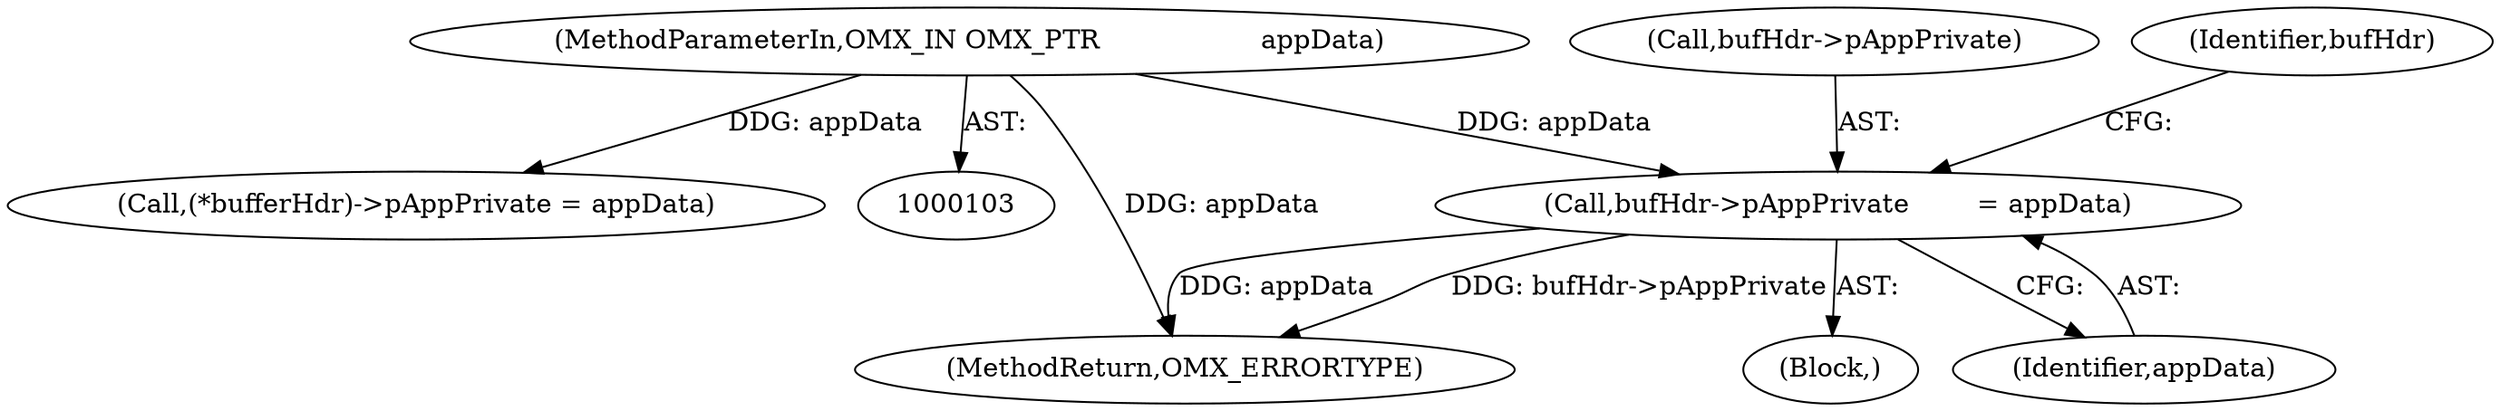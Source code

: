 digraph "0_Android_7558d03e6498e970b761aa44fff6b2c659202d95_0@pointer" {
"1000252" [label="(Call,bufHdr->pAppPrivate        = appData)"];
"1000107" [label="(MethodParameterIn,OMX_IN OMX_PTR                   appData)"];
"1000252" [label="(Call,bufHdr->pAppPrivate        = appData)"];
"1000253" [label="(Call,bufHdr->pAppPrivate)"];
"1000107" [label="(MethodParameterIn,OMX_IN OMX_PTR                   appData)"];
"1000619" [label="(MethodReturn,OMX_ERRORTYPE)"];
"1000259" [label="(Identifier,bufHdr)"];
"1000228" [label="(Block,)"];
"1000256" [label="(Identifier,appData)"];
"1000582" [label="(Call,(*bufferHdr)->pAppPrivate = appData)"];
"1000252" -> "1000228"  [label="AST: "];
"1000252" -> "1000256"  [label="CFG: "];
"1000253" -> "1000252"  [label="AST: "];
"1000256" -> "1000252"  [label="AST: "];
"1000259" -> "1000252"  [label="CFG: "];
"1000252" -> "1000619"  [label="DDG: bufHdr->pAppPrivate"];
"1000252" -> "1000619"  [label="DDG: appData"];
"1000107" -> "1000252"  [label="DDG: appData"];
"1000107" -> "1000103"  [label="AST: "];
"1000107" -> "1000619"  [label="DDG: appData"];
"1000107" -> "1000582"  [label="DDG: appData"];
}
